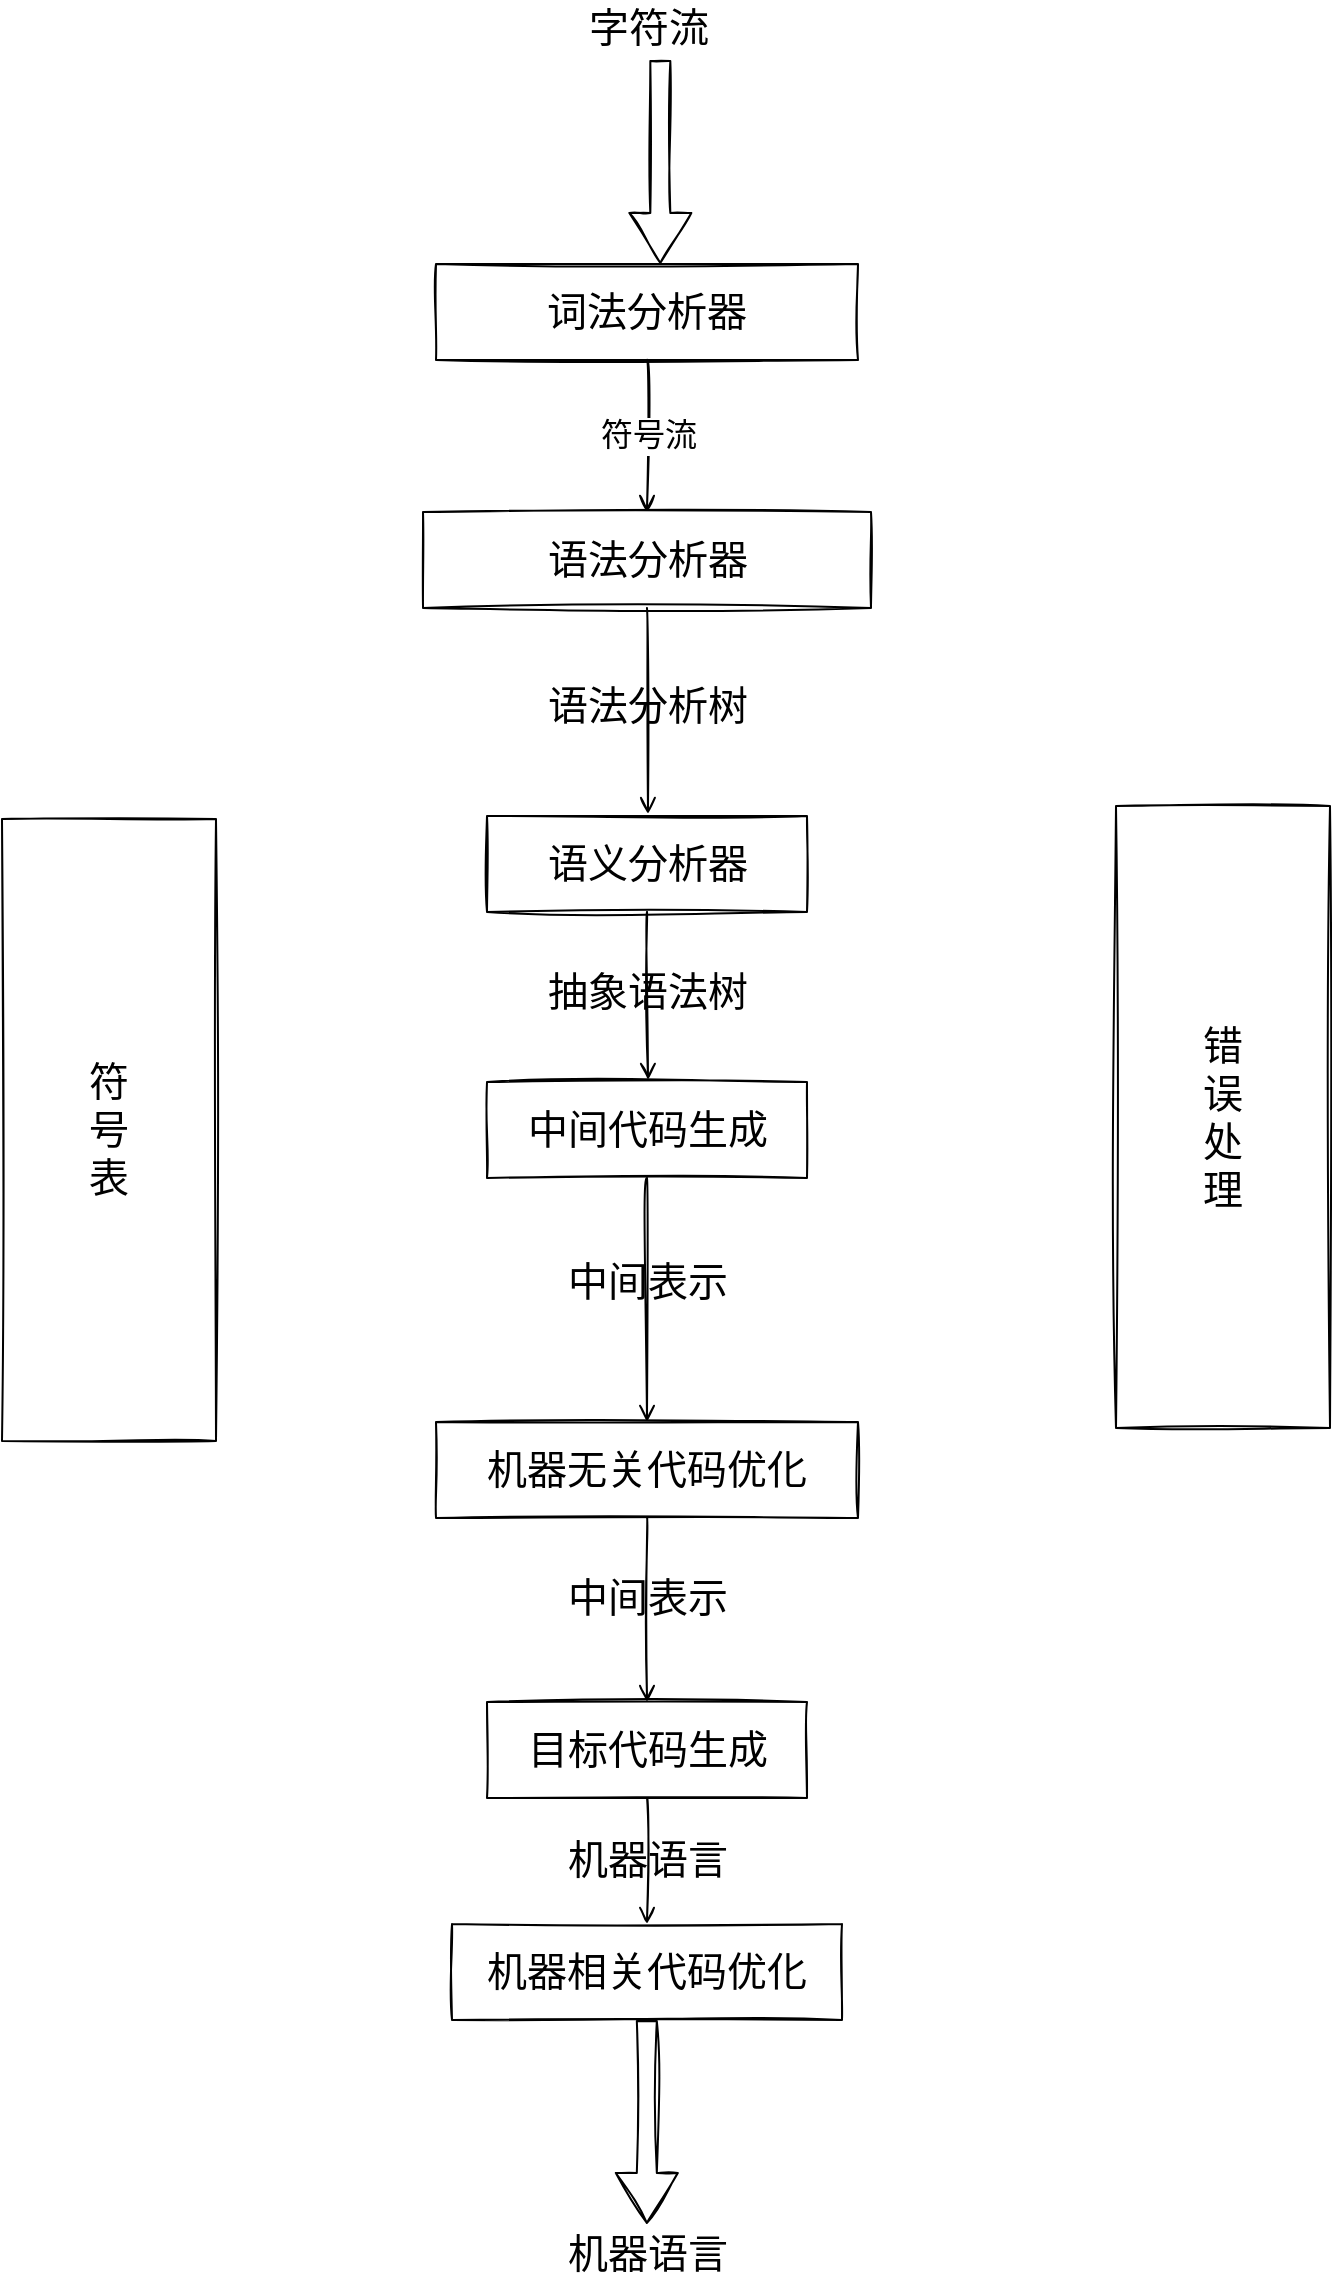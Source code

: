 <mxfile version="16.1.2" type="device"><diagram id="m73pxmoezUy-3_vTJsys" name="第 1 页"><mxGraphModel dx="2783" dy="2113" grid="0" gridSize="10" guides="1" tooltips="1" connect="1" arrows="1" fold="1" page="0" pageScale="1" pageWidth="850" pageHeight="1100" math="1" shadow="0"><root><mxCell id="0"/><mxCell id="1" parent="0"/><mxCell id="E0UCQ8MVkD-dpWi-AL6L-49" value="符&lt;br&gt;号&lt;br&gt;表" style="rounded=0;whiteSpace=wrap;html=1;hachureGap=4;fontFamily=Architects Daughter;fontSource=https%3A%2F%2Ffonts.googleapis.com%2Fcss%3Ffamily%3DArchitects%2BDaughter;fontSize=20;sketch=1;" vertex="1" parent="1"><mxGeometry x="-684" y="418.5" width="107" height="311" as="geometry"/></mxCell><mxCell id="E0UCQ8MVkD-dpWi-AL6L-50" value="错&lt;br&gt;误&lt;br&gt;处&lt;br&gt;理" style="rounded=0;whiteSpace=wrap;html=1;hachureGap=4;fontFamily=Architects Daughter;fontSource=https%3A%2F%2Ffonts.googleapis.com%2Fcss%3Ffamily%3DArchitects%2BDaughter;fontSize=20;sketch=1;" vertex="1" parent="1"><mxGeometry x="-127" y="412" width="107" height="311" as="geometry"/></mxCell><mxCell id="E0UCQ8MVkD-dpWi-AL6L-1" value="词法分析器" style="rounded=0;whiteSpace=wrap;html=1;hachureGap=4;fontFamily=Architects Daughter;fontSource=https%3A%2F%2Ffonts.googleapis.com%2Fcss%3Ffamily%3DArchitects%2BDaughter;fontSize=20;sketch=1;" vertex="1" parent="1"><mxGeometry x="-467" y="141" width="211" height="48" as="geometry"/></mxCell><mxCell id="E0UCQ8MVkD-dpWi-AL6L-34" value="语法分析器" style="rounded=0;whiteSpace=wrap;html=1;hachureGap=4;fontFamily=Architects Daughter;fontSource=https%3A%2F%2Ffonts.googleapis.com%2Fcss%3Ffamily%3DArchitects%2BDaughter;fontSize=20;sketch=1;" vertex="1" parent="1"><mxGeometry x="-473.5" y="265" width="224" height="48" as="geometry"/></mxCell><mxCell id="E0UCQ8MVkD-dpWi-AL6L-43" value="符号流" style="edgeStyle=none;curved=1;rounded=0;hachureGap=4;orthogonalLoop=1;jettySize=auto;html=1;entryX=0.5;entryY=0;entryDx=0;entryDy=0;fontFamily=Architects Daughter;fontSource=https%3A%2F%2Ffonts.googleapis.com%2Fcss%3Ffamily%3DArchitects%2BDaughter;fontSize=16;endArrow=open;sourcePerimeterSpacing=8;targetPerimeterSpacing=8;sketch=1;exitX=0.5;exitY=1;exitDx=0;exitDy=0;" edge="1" parent="1" source="E0UCQ8MVkD-dpWi-AL6L-1" target="E0UCQ8MVkD-dpWi-AL6L-34"><mxGeometry relative="1" as="geometry"/></mxCell><mxCell id="E0UCQ8MVkD-dpWi-AL6L-35" value="语义分析器" style="rounded=0;whiteSpace=wrap;html=1;hachureGap=4;fontFamily=Architects Daughter;fontSource=https%3A%2F%2Ffonts.googleapis.com%2Fcss%3Ffamily%3DArchitects%2BDaughter;fontSize=20;sketch=1;" vertex="1" parent="1"><mxGeometry x="-441.5" y="417" width="160" height="48" as="geometry"/></mxCell><mxCell id="E0UCQ8MVkD-dpWi-AL6L-44" value="" style="edgeStyle=none;curved=1;rounded=0;hachureGap=4;orthogonalLoop=1;jettySize=auto;html=1;fontFamily=Architects Daughter;fontSource=https%3A%2F%2Ffonts.googleapis.com%2Fcss%3Ffamily%3DArchitects%2BDaughter;fontSize=16;endArrow=open;sourcePerimeterSpacing=8;targetPerimeterSpacing=8;sketch=1;exitX=0.5;exitY=1;exitDx=0;exitDy=0;" edge="1" parent="1" source="E0UCQ8MVkD-dpWi-AL6L-34"><mxGeometry relative="1" as="geometry"><mxPoint x="-361" y="416" as="targetPoint"/></mxGeometry></mxCell><mxCell id="E0UCQ8MVkD-dpWi-AL6L-36" value="中间代码生成" style="rounded=0;whiteSpace=wrap;html=1;hachureGap=4;fontFamily=Architects Daughter;fontSource=https%3A%2F%2Ffonts.googleapis.com%2Fcss%3Ffamily%3DArchitects%2BDaughter;fontSize=20;sketch=1;" vertex="1" parent="1"><mxGeometry x="-441.5" y="550" width="160" height="48" as="geometry"/></mxCell><mxCell id="E0UCQ8MVkD-dpWi-AL6L-45" value="" style="edgeStyle=none;curved=1;rounded=0;hachureGap=4;orthogonalLoop=1;jettySize=auto;html=1;fontFamily=Architects Daughter;fontSource=https%3A%2F%2Ffonts.googleapis.com%2Fcss%3Ffamily%3DArchitects%2BDaughter;fontSize=16;endArrow=open;sourcePerimeterSpacing=8;targetPerimeterSpacing=8;sketch=1;exitX=0.5;exitY=1;exitDx=0;exitDy=0;" edge="1" parent="1" source="E0UCQ8MVkD-dpWi-AL6L-35"><mxGeometry relative="1" as="geometry"><mxPoint x="-361" y="549" as="targetPoint"/></mxGeometry></mxCell><mxCell id="E0UCQ8MVkD-dpWi-AL6L-37" value="机器无关代码优化" style="rounded=0;whiteSpace=wrap;html=1;hachureGap=4;fontFamily=Architects Daughter;fontSource=https%3A%2F%2Ffonts.googleapis.com%2Fcss%3Ffamily%3DArchitects%2BDaughter;fontSize=20;sketch=1;" vertex="1" parent="1"><mxGeometry x="-467" y="720" width="211" height="48" as="geometry"/></mxCell><mxCell id="E0UCQ8MVkD-dpWi-AL6L-46" value="" style="edgeStyle=none;curved=1;rounded=0;hachureGap=4;orthogonalLoop=1;jettySize=auto;html=1;fontFamily=Architects Daughter;fontSource=https%3A%2F%2Ffonts.googleapis.com%2Fcss%3Ffamily%3DArchitects%2BDaughter;fontSize=16;endArrow=open;sourcePerimeterSpacing=8;targetPerimeterSpacing=8;sketch=1;exitX=0.5;exitY=1;exitDx=0;exitDy=0;entryX=0.5;entryY=0;entryDx=0;entryDy=0;" edge="1" parent="1" source="E0UCQ8MVkD-dpWi-AL6L-36" target="E0UCQ8MVkD-dpWi-AL6L-37"><mxGeometry relative="1" as="geometry"/></mxCell><mxCell id="E0UCQ8MVkD-dpWi-AL6L-38" value="机器相关代码优化" style="rounded=0;whiteSpace=wrap;html=1;hachureGap=4;fontFamily=Architects Daughter;fontSource=https%3A%2F%2Ffonts.googleapis.com%2Fcss%3Ffamily%3DArchitects%2BDaughter;fontSize=20;sketch=1;" vertex="1" parent="1"><mxGeometry x="-459" y="971" width="195" height="48" as="geometry"/></mxCell><mxCell id="E0UCQ8MVkD-dpWi-AL6L-48" value="" style="edgeStyle=none;curved=1;rounded=0;hachureGap=4;orthogonalLoop=1;jettySize=auto;html=1;fontFamily=Architects Daughter;fontSource=https%3A%2F%2Ffonts.googleapis.com%2Fcss%3Ffamily%3DArchitects%2BDaughter;fontSize=16;endArrow=open;sourcePerimeterSpacing=8;targetPerimeterSpacing=8;sketch=1;entryX=0.5;entryY=0;entryDx=0;entryDy=0;exitX=0.5;exitY=1;exitDx=0;exitDy=0;" edge="1" parent="1" source="E0UCQ8MVkD-dpWi-AL6L-39" target="E0UCQ8MVkD-dpWi-AL6L-38"><mxGeometry relative="1" as="geometry"/></mxCell><mxCell id="E0UCQ8MVkD-dpWi-AL6L-39" value="目标代码生成" style="rounded=0;whiteSpace=wrap;html=1;hachureGap=4;fontFamily=Architects Daughter;fontSource=https%3A%2F%2Ffonts.googleapis.com%2Fcss%3Ffamily%3DArchitects%2BDaughter;fontSize=20;sketch=1;" vertex="1" parent="1"><mxGeometry x="-441.5" y="860" width="160" height="48" as="geometry"/></mxCell><mxCell id="E0UCQ8MVkD-dpWi-AL6L-47" value="" style="edgeStyle=none;curved=1;rounded=0;hachureGap=4;orthogonalLoop=1;jettySize=auto;html=1;fontFamily=Architects Daughter;fontSource=https%3A%2F%2Ffonts.googleapis.com%2Fcss%3Ffamily%3DArchitects%2BDaughter;fontSize=16;endArrow=open;sourcePerimeterSpacing=8;targetPerimeterSpacing=8;sketch=1;exitX=0.5;exitY=1;exitDx=0;exitDy=0;entryX=0.5;entryY=0;entryDx=0;entryDy=0;" edge="1" parent="1" source="E0UCQ8MVkD-dpWi-AL6L-37" target="E0UCQ8MVkD-dpWi-AL6L-39"><mxGeometry relative="1" as="geometry"/></mxCell><mxCell id="E0UCQ8MVkD-dpWi-AL6L-53" value="" style="edgeStyle=none;orthogonalLoop=1;jettySize=auto;html=1;shape=flexArrow;rounded=1;startSize=8;endSize=8;sketch=1;hachureGap=4;fontFamily=Architects Daughter;fontSource=https%3A%2F%2Ffonts.googleapis.com%2Fcss%3Ffamily%3DArchitects%2BDaughter;fontSize=16;endArrow=open;sourcePerimeterSpacing=8;targetPerimeterSpacing=8;curved=1;" edge="1" parent="1"><mxGeometry width="140" relative="1" as="geometry"><mxPoint x="-354.84" y="39" as="sourcePoint"/><mxPoint x="-354.84" y="141" as="targetPoint"/><Array as="points"/></mxGeometry></mxCell><mxCell id="E0UCQ8MVkD-dpWi-AL6L-54" value="" style="edgeStyle=none;orthogonalLoop=1;jettySize=auto;html=1;shape=flexArrow;rounded=1;startSize=8;endSize=8;sketch=1;hachureGap=4;fontFamily=Architects Daughter;fontSource=https%3A%2F%2Ffonts.googleapis.com%2Fcss%3Ffamily%3DArchitects%2BDaughter;fontSize=16;endArrow=open;sourcePerimeterSpacing=8;targetPerimeterSpacing=8;curved=1;" edge="1" parent="1"><mxGeometry width="140" relative="1" as="geometry"><mxPoint x="-361.59" y="1019" as="sourcePoint"/><mxPoint x="-361.59" y="1121" as="targetPoint"/><Array as="points"/></mxGeometry></mxCell><mxCell id="E0UCQ8MVkD-dpWi-AL6L-55" value="字符流" style="text;html=1;align=center;verticalAlign=middle;resizable=0;points=[];autosize=1;strokeColor=none;fillColor=none;sketch=1;hachureGap=4;fontFamily=Architects Daughter;fontSource=https%3A%2F%2Ffonts.googleapis.com%2Fcss%3Ffamily%3DArchitects%2BDaughter;fontSize=20;" vertex="1" parent="1"><mxGeometry x="-396.5" y="9" width="70" height="28" as="geometry"/></mxCell><mxCell id="E0UCQ8MVkD-dpWi-AL6L-56" value="语法分析树" style="text;strokeColor=none;fillColor=none;html=1;align=center;verticalAlign=middle;whiteSpace=wrap;rounded=0;sketch=1;hachureGap=4;fontFamily=Architects Daughter;fontSource=https%3A%2F%2Ffonts.googleapis.com%2Fcss%3Ffamily%3DArchitects%2BDaughter;fontSize=20;" vertex="1" parent="1"><mxGeometry x="-419.5" y="347" width="116" height="30" as="geometry"/></mxCell><mxCell id="E0UCQ8MVkD-dpWi-AL6L-57" value="抽象语法树" style="text;strokeColor=none;fillColor=none;html=1;align=center;verticalAlign=middle;whiteSpace=wrap;rounded=0;sketch=1;hachureGap=4;fontFamily=Architects Daughter;fontSource=https%3A%2F%2Ffonts.googleapis.com%2Fcss%3Ffamily%3DArchitects%2BDaughter;fontSize=20;" vertex="1" parent="1"><mxGeometry x="-419.5" y="490" width="116" height="30" as="geometry"/></mxCell><mxCell id="E0UCQ8MVkD-dpWi-AL6L-58" value="中间表示" style="text;strokeColor=none;fillColor=none;html=1;align=center;verticalAlign=middle;whiteSpace=wrap;rounded=0;sketch=1;hachureGap=4;fontFamily=Architects Daughter;fontSource=https%3A%2F%2Ffonts.googleapis.com%2Fcss%3Ffamily%3DArchitects%2BDaughter;fontSize=20;" vertex="1" parent="1"><mxGeometry x="-409.5" y="635" width="96" height="30" as="geometry"/></mxCell><mxCell id="E0UCQ8MVkD-dpWi-AL6L-59" value="中间表示" style="text;strokeColor=none;fillColor=none;html=1;align=center;verticalAlign=middle;whiteSpace=wrap;rounded=0;sketch=1;hachureGap=4;fontFamily=Architects Daughter;fontSource=https%3A%2F%2Ffonts.googleapis.com%2Fcss%3Ffamily%3DArchitects%2BDaughter;fontSize=20;" vertex="1" parent="1"><mxGeometry x="-409.5" y="793" width="96" height="30" as="geometry"/></mxCell><mxCell id="E0UCQ8MVkD-dpWi-AL6L-60" value="机器语言" style="text;strokeColor=none;fillColor=none;html=1;align=center;verticalAlign=middle;whiteSpace=wrap;rounded=0;sketch=1;hachureGap=4;fontFamily=Architects Daughter;fontSource=https%3A%2F%2Ffonts.googleapis.com%2Fcss%3Ffamily%3DArchitects%2BDaughter;fontSize=20;" vertex="1" parent="1"><mxGeometry x="-409.5" y="924" width="96" height="30" as="geometry"/></mxCell><mxCell id="E0UCQ8MVkD-dpWi-AL6L-61" value="机器语言" style="text;strokeColor=none;fillColor=none;html=1;align=center;verticalAlign=middle;whiteSpace=wrap;rounded=0;sketch=1;hachureGap=4;fontFamily=Architects Daughter;fontSource=https%3A%2F%2Ffonts.googleapis.com%2Fcss%3Ffamily%3DArchitects%2BDaughter;fontSize=20;" vertex="1" parent="1"><mxGeometry x="-409.5" y="1121" width="96" height="30" as="geometry"/></mxCell></root></mxGraphModel></diagram></mxfile>
